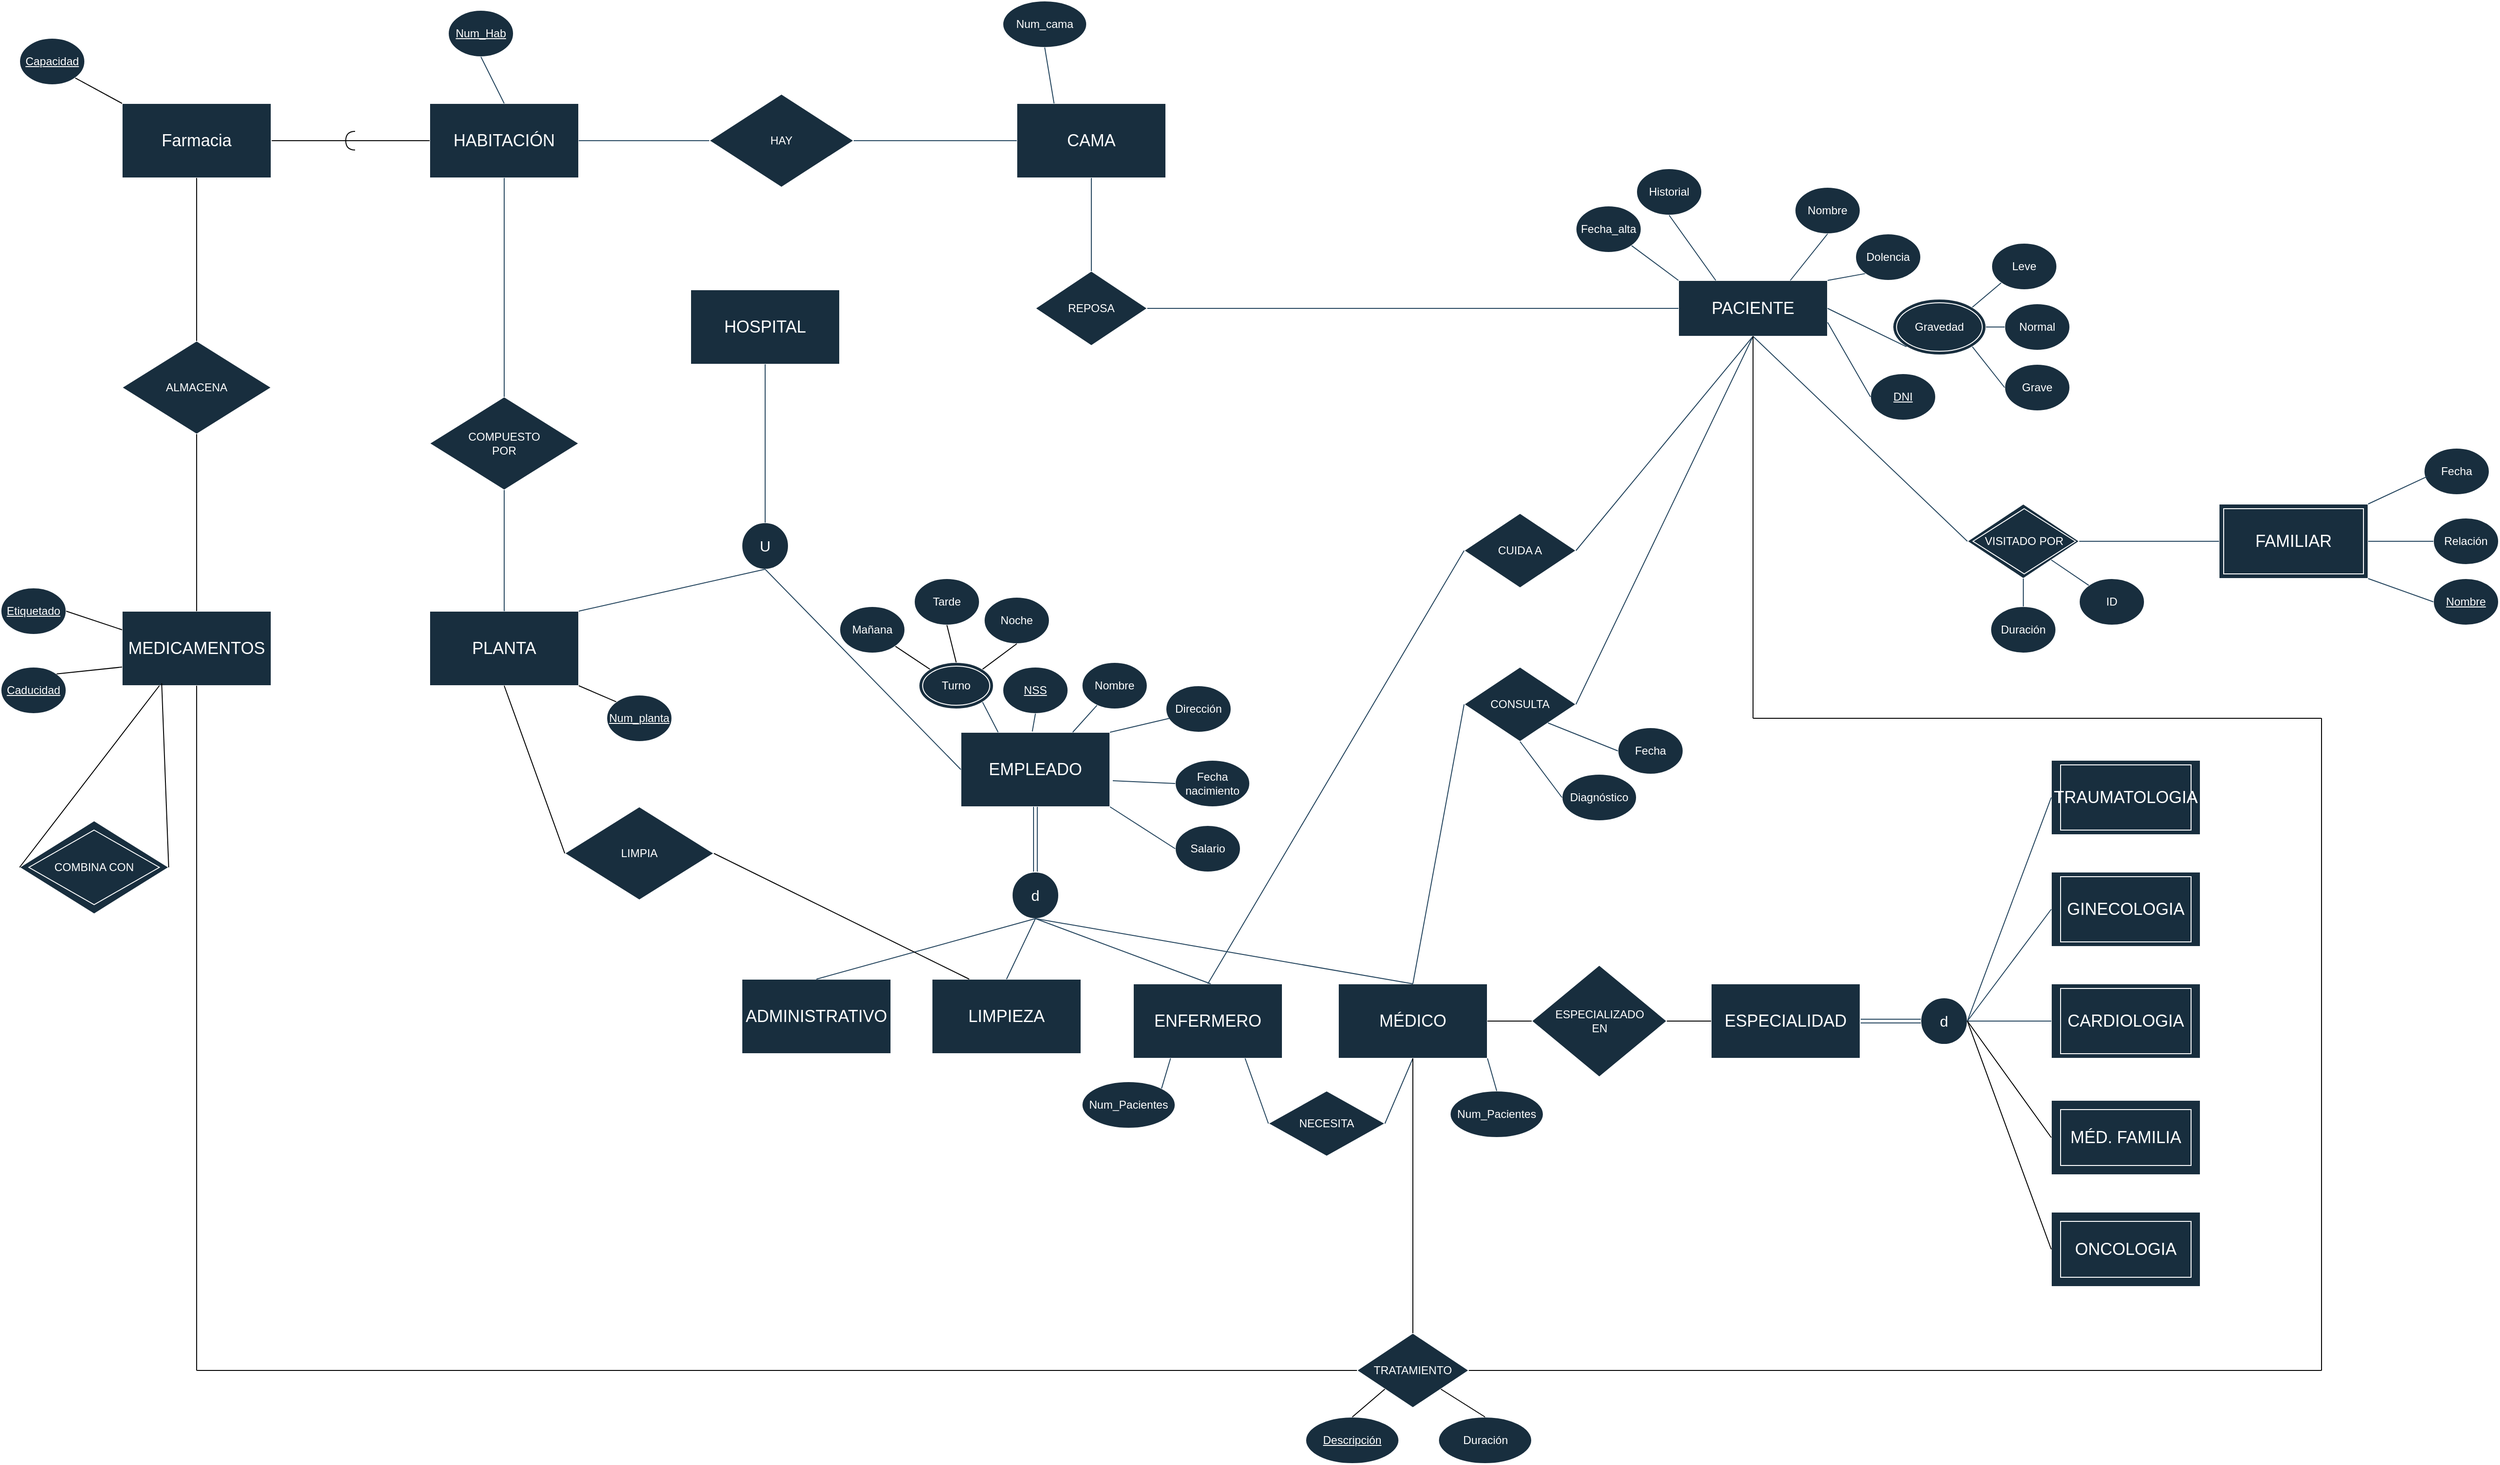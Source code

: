 <mxfile version="24.7.17">
  <diagram name="Página-1" id="1ei3XP8haHvfFZyDWD4f">
    <mxGraphModel dx="2920" dy="2224" grid="1" gridSize="10" guides="1" tooltips="1" connect="1" arrows="1" fold="1" page="1" pageScale="1" pageWidth="827" pageHeight="1169" math="0" shadow="0">
      <root>
        <mxCell id="0" />
        <mxCell id="1" parent="0" />
        <mxCell id="etzrCaDDnZUVcSAjSshA-2" value="&lt;font style=&quot;font-size: 18px;&quot;&gt;EMPLEADO&lt;/font&gt;" style="rounded=0;whiteSpace=wrap;html=1;labelBackgroundColor=none;fillColor=#182E3E;strokeColor=#FFFFFF;fontColor=#FFFFFF;" parent="1" vertex="1">
          <mxGeometry x="230" y="275" width="160" height="80" as="geometry" />
        </mxCell>
        <mxCell id="etzrCaDDnZUVcSAjSshA-9" value="Dirección" style="ellipse;whiteSpace=wrap;html=1;labelBackgroundColor=none;fillColor=#182E3E;strokeColor=#FFFFFF;fontColor=#FFFFFF;" parent="1" vertex="1">
          <mxGeometry x="450" y="225" width="70" height="50" as="geometry" />
        </mxCell>
        <mxCell id="etzrCaDDnZUVcSAjSshA-10" value="Nombre" style="ellipse;whiteSpace=wrap;html=1;labelBackgroundColor=none;fillColor=#182E3E;strokeColor=#FFFFFF;fontColor=#FFFFFF;" parent="1" vertex="1">
          <mxGeometry x="360" y="200" width="70" height="50" as="geometry" />
        </mxCell>
        <mxCell id="etzrCaDDnZUVcSAjSshA-13" value="&lt;u&gt;NSS&lt;/u&gt;" style="ellipse;whiteSpace=wrap;html=1;labelBackgroundColor=none;fillColor=#182E3E;strokeColor=#FFFFFF;fontColor=#FFFFFF;" parent="1" vertex="1">
          <mxGeometry x="275" y="205" width="70" height="50" as="geometry" />
        </mxCell>
        <mxCell id="etzrCaDDnZUVcSAjSshA-14" value="Fecha&lt;div&gt;nacimiento&lt;/div&gt;" style="ellipse;whiteSpace=wrap;html=1;labelBackgroundColor=none;fillColor=#182E3E;strokeColor=#FFFFFF;fontColor=#FFFFFF;" parent="1" vertex="1">
          <mxGeometry x="460" y="305" width="80" height="50" as="geometry" />
        </mxCell>
        <mxCell id="etzrCaDDnZUVcSAjSshA-15" value="Salario" style="ellipse;whiteSpace=wrap;html=1;labelBackgroundColor=none;fillColor=#182E3E;strokeColor=#FFFFFF;fontColor=#FFFFFF;" parent="1" vertex="1">
          <mxGeometry x="460" y="375" width="70" height="50" as="geometry" />
        </mxCell>
        <mxCell id="etzrCaDDnZUVcSAjSshA-103" style="edgeStyle=orthogonalEdgeStyle;rounded=0;orthogonalLoop=1;jettySize=auto;html=1;exitX=0.5;exitY=0;exitDx=0;exitDy=0;entryX=0.5;entryY=1;entryDx=0;entryDy=0;shape=link;labelBackgroundColor=none;strokeColor=#23445D;fontColor=default;" parent="1" source="etzrCaDDnZUVcSAjSshA-17" target="etzrCaDDnZUVcSAjSshA-2" edge="1">
          <mxGeometry relative="1" as="geometry" />
        </mxCell>
        <mxCell id="etzrCaDDnZUVcSAjSshA-17" value="&lt;font size=&quot;3&quot;&gt;d&lt;/font&gt;" style="ellipse;whiteSpace=wrap;html=1;aspect=fixed;labelBackgroundColor=none;fillColor=#182E3E;strokeColor=#FFFFFF;fontColor=#FFFFFF;" parent="1" vertex="1">
          <mxGeometry x="285" y="425" width="50" height="50" as="geometry" />
        </mxCell>
        <mxCell id="etzrCaDDnZUVcSAjSshA-28" value="&lt;font style=&quot;font-size: 18px;&quot;&gt;ADMINISTRATIVO&lt;/font&gt;" style="rounded=0;whiteSpace=wrap;html=1;labelBackgroundColor=none;fillColor=#182E3E;strokeColor=#FFFFFF;fontColor=#FFFFFF;" parent="1" vertex="1">
          <mxGeometry x="-5" y="540" width="160" height="80" as="geometry" />
        </mxCell>
        <mxCell id="etzrCaDDnZUVcSAjSshA-29" value="&lt;font style=&quot;font-size: 18px;&quot;&gt;LIMPIEZA&lt;/font&gt;" style="rounded=0;whiteSpace=wrap;html=1;labelBackgroundColor=none;fillColor=#182E3E;strokeColor=#FFFFFF;fontColor=#FFFFFF;" parent="1" vertex="1">
          <mxGeometry x="199" y="540" width="160" height="80" as="geometry" />
        </mxCell>
        <mxCell id="etzrCaDDnZUVcSAjSshA-30" value="&lt;font style=&quot;font-size: 18px;&quot;&gt;ENFERMERO&lt;/font&gt;" style="rounded=0;whiteSpace=wrap;html=1;labelBackgroundColor=none;fillColor=#182E3E;strokeColor=#FFFFFF;fontColor=#FFFFFF;" parent="1" vertex="1">
          <mxGeometry x="415" y="545" width="160" height="80" as="geometry" />
        </mxCell>
        <mxCell id="etzrCaDDnZUVcSAjSshA-31" value="&lt;font style=&quot;font-size: 18px;&quot;&gt;MÉDICO&lt;/font&gt;" style="rounded=0;whiteSpace=wrap;html=1;labelBackgroundColor=none;fillColor=#182E3E;strokeColor=#FFFFFF;fontColor=#FFFFFF;" parent="1" vertex="1">
          <mxGeometry x="635" y="545" width="160" height="80" as="geometry" />
        </mxCell>
        <mxCell id="etzrCaDDnZUVcSAjSshA-36" value="&lt;span style=&quot;font-size: 18px;&quot;&gt;MÉD. FAMILIA&lt;/span&gt;" style="rounded=0;whiteSpace=wrap;html=1;labelBackgroundColor=none;fillColor=#182E3E;strokeColor=#FFFFFF;fontColor=#FFFFFF;" parent="1" vertex="1">
          <mxGeometry x="1400" y="670" width="160" height="80" as="geometry" />
        </mxCell>
        <mxCell id="etzrCaDDnZUVcSAjSshA-37" value="&lt;font style=&quot;font-size: 18px;&quot;&gt;ONCOLOGIA&lt;/font&gt;" style="rounded=0;whiteSpace=wrap;html=1;labelBackgroundColor=none;fillColor=#182E3E;strokeColor=#FFFFFF;fontColor=#FFFFFF;" parent="1" vertex="1">
          <mxGeometry x="1400" y="790" width="160" height="80" as="geometry" />
        </mxCell>
        <mxCell id="etzrCaDDnZUVcSAjSshA-38" value="Num_Pacientes" style="ellipse;whiteSpace=wrap;html=1;labelBackgroundColor=none;fillColor=#182E3E;strokeColor=#FFFFFF;fontColor=#FFFFFF;" parent="1" vertex="1">
          <mxGeometry x="360" y="650" width="100" height="50" as="geometry" />
        </mxCell>
        <mxCell id="etzrCaDDnZUVcSAjSshA-40" value="&lt;font size=&quot;3&quot;&gt;d&lt;/font&gt;" style="ellipse;whiteSpace=wrap;html=1;aspect=fixed;labelBackgroundColor=none;fillColor=#182E3E;strokeColor=#FFFFFF;fontColor=#FFFFFF;" parent="1" vertex="1">
          <mxGeometry x="1260" y="560" width="50" height="50" as="geometry" />
        </mxCell>
        <mxCell id="etzrCaDDnZUVcSAjSshA-41" value="&lt;font style=&quot;font-size: 18px;&quot;&gt;TRAUMATOLOGIA&lt;/font&gt;" style="rounded=0;whiteSpace=wrap;html=1;labelBackgroundColor=none;fillColor=#182E3E;strokeColor=#FFFFFF;fontColor=#FFFFFF;" parent="1" vertex="1">
          <mxGeometry x="1400" y="305" width="160" height="80" as="geometry" />
        </mxCell>
        <mxCell id="etzrCaDDnZUVcSAjSshA-42" value="&lt;span style=&quot;font-size: 18px;&quot;&gt;GINECOLOGIA&lt;/span&gt;" style="rounded=0;whiteSpace=wrap;html=1;labelBackgroundColor=none;fillColor=#182E3E;strokeColor=#FFFFFF;fontColor=#FFFFFF;" parent="1" vertex="1">
          <mxGeometry x="1400" y="425" width="160" height="80" as="geometry" />
        </mxCell>
        <mxCell id="etzrCaDDnZUVcSAjSshA-43" value="&lt;font style=&quot;font-size: 18px;&quot;&gt;CARDIOLOGIA&lt;/font&gt;" style="rounded=0;whiteSpace=wrap;html=1;labelBackgroundColor=none;fillColor=#182E3E;strokeColor=#FFFFFF;fontColor=#FFFFFF;" parent="1" vertex="1">
          <mxGeometry x="1400" y="545" width="160" height="80" as="geometry" />
        </mxCell>
        <mxCell id="etzrCaDDnZUVcSAjSshA-44" value="CUIDA A" style="rhombus;whiteSpace=wrap;html=1;labelBackgroundColor=none;fillColor=#182E3E;strokeColor=#FFFFFF;fontColor=#FFFFFF;" parent="1" vertex="1">
          <mxGeometry x="770" y="40" width="120" height="80" as="geometry" />
        </mxCell>
        <mxCell id="etzrCaDDnZUVcSAjSshA-45" value="CONSULTA" style="rhombus;whiteSpace=wrap;html=1;labelBackgroundColor=none;fillColor=#182E3E;strokeColor=#FFFFFF;fontColor=#FFFFFF;" parent="1" vertex="1">
          <mxGeometry x="770" y="205" width="120" height="80" as="geometry" />
        </mxCell>
        <mxCell id="etzrCaDDnZUVcSAjSshA-46" value="&lt;span style=&quot;font-size: 18px;&quot;&gt;PACIENTE&lt;/span&gt;" style="rounded=0;whiteSpace=wrap;html=1;labelBackgroundColor=none;fillColor=#182E3E;strokeColor=#FFFFFF;fontColor=#FFFFFF;" parent="1" vertex="1">
          <mxGeometry x="1000" y="-210" width="160" height="60" as="geometry" />
        </mxCell>
        <mxCell id="etzrCaDDnZUVcSAjSshA-47" value="&lt;u&gt;DNI&lt;/u&gt;" style="ellipse;whiteSpace=wrap;html=1;labelBackgroundColor=none;fillColor=#182E3E;strokeColor=#FFFFFF;fontColor=#FFFFFF;" parent="1" vertex="1">
          <mxGeometry x="1206" y="-110" width="70" height="50" as="geometry" />
        </mxCell>
        <mxCell id="etzrCaDDnZUVcSAjSshA-48" value="Fecha_alta" style="ellipse;whiteSpace=wrap;html=1;labelBackgroundColor=none;fillColor=#182E3E;strokeColor=#FFFFFF;fontColor=#FFFFFF;" parent="1" vertex="1">
          <mxGeometry x="890" y="-290" width="70" height="50" as="geometry" />
        </mxCell>
        <mxCell id="etzrCaDDnZUVcSAjSshA-49" value="Historial" style="ellipse;whiteSpace=wrap;html=1;labelBackgroundColor=none;fillColor=#182E3E;strokeColor=#FFFFFF;fontColor=#FFFFFF;" parent="1" vertex="1">
          <mxGeometry x="955" y="-330" width="70" height="50" as="geometry" />
        </mxCell>
        <mxCell id="etzrCaDDnZUVcSAjSshA-54" value="Dolencia" style="ellipse;whiteSpace=wrap;html=1;labelBackgroundColor=none;fillColor=#182E3E;strokeColor=#FFFFFF;fontColor=#FFFFFF;" parent="1" vertex="1">
          <mxGeometry x="1190" y="-260" width="70" height="50" as="geometry" />
        </mxCell>
        <mxCell id="etzrCaDDnZUVcSAjSshA-56" value="VISITADO POR" style="rhombus;whiteSpace=wrap;html=1;labelBackgroundColor=none;fillColor=#182E3E;strokeColor=#FFFFFF;fontColor=#FFFFFF;" parent="1" vertex="1">
          <mxGeometry x="1310" y="30" width="120" height="80" as="geometry" />
        </mxCell>
        <mxCell id="etzrCaDDnZUVcSAjSshA-57" value="&lt;font style=&quot;font-size: 18px;&quot;&gt;FAMILIAR&lt;/font&gt;" style="rounded=0;whiteSpace=wrap;html=1;labelBackgroundColor=none;fillColor=#182E3E;strokeColor=#FFFFFF;fontColor=#FFFFFF;" parent="1" vertex="1">
          <mxGeometry x="1580" y="30" width="160" height="80" as="geometry" />
        </mxCell>
        <mxCell id="etzrCaDDnZUVcSAjSshA-59" value="Relación" style="ellipse;whiteSpace=wrap;html=1;labelBackgroundColor=none;fillColor=#182E3E;strokeColor=#FFFFFF;fontColor=#FFFFFF;" parent="1" vertex="1">
          <mxGeometry x="1810" y="45" width="70" height="50" as="geometry" />
        </mxCell>
        <mxCell id="etzrCaDDnZUVcSAjSshA-62" value="&lt;u&gt;Nombre&lt;/u&gt;" style="ellipse;whiteSpace=wrap;html=1;labelBackgroundColor=none;fillColor=#182E3E;strokeColor=#FFFFFF;fontColor=#FFFFFF;" parent="1" vertex="1">
          <mxGeometry x="1810" y="110" width="70" height="50" as="geometry" />
        </mxCell>
        <mxCell id="etzrCaDDnZUVcSAjSshA-63" value="Fecha" style="ellipse;whiteSpace=wrap;html=1;labelBackgroundColor=none;fillColor=#182E3E;strokeColor=#FFFFFF;fontColor=#FFFFFF;" parent="1" vertex="1">
          <mxGeometry x="1800" y="-30" width="70" height="50" as="geometry" />
        </mxCell>
        <mxCell id="etzrCaDDnZUVcSAjSshA-65" value="Duración" style="ellipse;whiteSpace=wrap;html=1;labelBackgroundColor=none;fillColor=#182E3E;strokeColor=#FFFFFF;fontColor=#FFFFFF;" parent="1" vertex="1">
          <mxGeometry x="1335" y="140" width="70" height="50" as="geometry" />
        </mxCell>
        <mxCell id="etzrCaDDnZUVcSAjSshA-66" value="ID" style="ellipse;whiteSpace=wrap;html=1;labelBackgroundColor=none;fillColor=#182E3E;strokeColor=#FFFFFF;fontColor=#FFFFFF;" parent="1" vertex="1">
          <mxGeometry x="1430" y="110" width="70" height="50" as="geometry" />
        </mxCell>
        <mxCell id="etzrCaDDnZUVcSAjSshA-67" value="Fecha" style="ellipse;whiteSpace=wrap;html=1;labelBackgroundColor=none;fillColor=#182E3E;strokeColor=#FFFFFF;fontColor=#FFFFFF;" parent="1" vertex="1">
          <mxGeometry x="935" y="270" width="70" height="50" as="geometry" />
        </mxCell>
        <mxCell id="etzrCaDDnZUVcSAjSshA-68" value="Diagnóstico" style="ellipse;whiteSpace=wrap;html=1;labelBackgroundColor=none;fillColor=#182E3E;strokeColor=#FFFFFF;fontColor=#FFFFFF;" parent="1" vertex="1">
          <mxGeometry x="875" y="320" width="80" height="50" as="geometry" />
        </mxCell>
        <mxCell id="etzrCaDDnZUVcSAjSshA-69" value="&lt;font style=&quot;font-size: 18px;&quot;&gt;HOSPITAL&lt;/font&gt;" style="rounded=0;whiteSpace=wrap;html=1;labelBackgroundColor=none;fillColor=#182E3E;strokeColor=#FFFFFF;fontColor=#FFFFFF;" parent="1" vertex="1">
          <mxGeometry x="-60" y="-200" width="160" height="80" as="geometry" />
        </mxCell>
        <mxCell id="etzrCaDDnZUVcSAjSshA-70" value="&lt;font size=&quot;3&quot;&gt;U&lt;/font&gt;" style="ellipse;whiteSpace=wrap;html=1;aspect=fixed;labelBackgroundColor=none;fillColor=#182E3E;strokeColor=#FFFFFF;fontColor=#FFFFFF;" parent="1" vertex="1">
          <mxGeometry x="-5" y="50" width="50" height="50" as="geometry" />
        </mxCell>
        <mxCell id="etzrCaDDnZUVcSAjSshA-71" value="&lt;span style=&quot;font-size: 18px;&quot;&gt;PLANTA&lt;/span&gt;" style="rounded=0;whiteSpace=wrap;html=1;labelBackgroundColor=none;fillColor=#182E3E;strokeColor=#FFFFFF;fontColor=#FFFFFF;" parent="1" vertex="1">
          <mxGeometry x="-340" y="145" width="160" height="80" as="geometry" />
        </mxCell>
        <mxCell id="etzrCaDDnZUVcSAjSshA-74" value="&lt;u&gt;Num_Hab&lt;/u&gt;" style="ellipse;whiteSpace=wrap;html=1;labelBackgroundColor=none;fillColor=#182E3E;strokeColor=#FFFFFF;fontColor=#FFFFFF;" parent="1" vertex="1">
          <mxGeometry x="-320" y="-500" width="70" height="50" as="geometry" />
        </mxCell>
        <mxCell id="etzrCaDDnZUVcSAjSshA-75" value="COMPUESTO&lt;div&gt;POR&lt;/div&gt;" style="rhombus;whiteSpace=wrap;html=1;labelBackgroundColor=none;fillColor=#182E3E;strokeColor=#FFFFFF;fontColor=#FFFFFF;" parent="1" vertex="1">
          <mxGeometry x="-340" y="-85" width="160" height="100" as="geometry" />
        </mxCell>
        <mxCell id="etzrCaDDnZUVcSAjSshA-76" value="&lt;span style=&quot;font-size: 18px;&quot;&gt;HABITACIÓN&lt;/span&gt;" style="rounded=0;whiteSpace=wrap;html=1;labelBackgroundColor=none;fillColor=#182E3E;strokeColor=#FFFFFF;fontColor=#FFFFFF;" parent="1" vertex="1">
          <mxGeometry x="-340" y="-400" width="160" height="80" as="geometry" />
        </mxCell>
        <mxCell id="etzrCaDDnZUVcSAjSshA-77" value="HAY" style="rhombus;whiteSpace=wrap;html=1;labelBackgroundColor=none;fillColor=#182E3E;strokeColor=#FFFFFF;fontColor=#FFFFFF;" parent="1" vertex="1">
          <mxGeometry x="-40" y="-410" width="155" height="100" as="geometry" />
        </mxCell>
        <mxCell id="etzrCaDDnZUVcSAjSshA-78" value="&lt;span style=&quot;font-size: 18px;&quot;&gt;CAMA&lt;/span&gt;" style="rounded=0;whiteSpace=wrap;html=1;labelBackgroundColor=none;fillColor=#182E3E;strokeColor=#FFFFFF;fontColor=#FFFFFF;" parent="1" vertex="1">
          <mxGeometry x="290" y="-400" width="160" height="80" as="geometry" />
        </mxCell>
        <mxCell id="etzrCaDDnZUVcSAjSshA-79" value="Num_cama" style="ellipse;whiteSpace=wrap;html=1;labelBackgroundColor=none;fillColor=#182E3E;strokeColor=#FFFFFF;fontColor=#FFFFFF;" parent="1" vertex="1">
          <mxGeometry x="275" y="-510" width="90" height="50" as="geometry" />
        </mxCell>
        <mxCell id="etzrCaDDnZUVcSAjSshA-83" value="REPOSA" style="rhombus;whiteSpace=wrap;html=1;labelBackgroundColor=none;fillColor=#182E3E;strokeColor=#FFFFFF;fontColor=#FFFFFF;" parent="1" vertex="1">
          <mxGeometry x="310" y="-220" width="120" height="80" as="geometry" />
        </mxCell>
        <mxCell id="etzrCaDDnZUVcSAjSshA-85" value="Turno" style="ellipse;shape=doubleEllipse;whiteSpace=wrap;html=1;labelBackgroundColor=none;fillColor=#182E3E;strokeColor=#FFFFFF;fontColor=#FFFFFF;" parent="1" vertex="1">
          <mxGeometry x="185" y="200" width="80" height="50" as="geometry" />
        </mxCell>
        <mxCell id="etzrCaDDnZUVcSAjSshA-94" value="" style="endArrow=none;html=1;rounded=0;entryX=0.057;entryY=0.7;entryDx=0;entryDy=0;exitX=1;exitY=0;exitDx=0;exitDy=0;labelBackgroundColor=none;strokeColor=#23445D;fontColor=default;entryPerimeter=0;" parent="1" source="etzrCaDDnZUVcSAjSshA-2" target="etzrCaDDnZUVcSAjSshA-9" edge="1">
          <mxGeometry width="50" height="50" relative="1" as="geometry">
            <mxPoint x="350" y="280" as="sourcePoint" />
            <mxPoint x="400" y="230" as="targetPoint" />
          </mxGeometry>
        </mxCell>
        <mxCell id="etzrCaDDnZUVcSAjSshA-95" value="" style="endArrow=none;html=1;rounded=0;entryX=0.5;entryY=1;entryDx=0;entryDy=0;exitX=0.479;exitY=-0.01;exitDx=0;exitDy=0;exitPerimeter=0;labelBackgroundColor=none;strokeColor=#23445D;fontColor=default;" parent="1" source="etzrCaDDnZUVcSAjSshA-2" target="etzrCaDDnZUVcSAjSshA-13" edge="1">
          <mxGeometry width="50" height="50" relative="1" as="geometry">
            <mxPoint x="320" y="270" as="sourcePoint" />
            <mxPoint x="315" y="230" as="targetPoint" />
          </mxGeometry>
        </mxCell>
        <mxCell id="etzrCaDDnZUVcSAjSshA-96" value="" style="endArrow=none;html=1;rounded=0;exitX=0.75;exitY=0;exitDx=0;exitDy=0;labelBackgroundColor=none;strokeColor=#23445D;fontColor=default;" parent="1" source="etzrCaDDnZUVcSAjSshA-2" target="etzrCaDDnZUVcSAjSshA-10" edge="1">
          <mxGeometry width="50" height="50" relative="1" as="geometry">
            <mxPoint x="360" y="270" as="sourcePoint" />
            <mxPoint x="395" y="210" as="targetPoint" />
          </mxGeometry>
        </mxCell>
        <mxCell id="etzrCaDDnZUVcSAjSshA-97" value="" style="endArrow=none;html=1;rounded=0;exitX=1.019;exitY=0.65;exitDx=0;exitDy=0;labelBackgroundColor=none;strokeColor=#23445D;fontColor=default;entryX=0;entryY=0.5;entryDx=0;entryDy=0;exitPerimeter=0;" parent="1" source="etzrCaDDnZUVcSAjSshA-2" target="etzrCaDDnZUVcSAjSshA-14" edge="1">
          <mxGeometry width="50" height="50" relative="1" as="geometry">
            <mxPoint x="440" y="270" as="sourcePoint" />
            <mxPoint x="430" y="260" as="targetPoint" />
          </mxGeometry>
        </mxCell>
        <mxCell id="etzrCaDDnZUVcSAjSshA-98" value="" style="endArrow=none;html=1;rounded=0;exitX=1;exitY=1;exitDx=0;exitDy=0;entryX=0;entryY=0.5;entryDx=0;entryDy=0;labelBackgroundColor=none;strokeColor=#23445D;fontColor=default;" parent="1" source="etzrCaDDnZUVcSAjSshA-2" target="etzrCaDDnZUVcSAjSshA-15" edge="1">
          <mxGeometry width="50" height="50" relative="1" as="geometry">
            <mxPoint x="480" y="270" as="sourcePoint" />
            <mxPoint x="510" y="255" as="targetPoint" />
          </mxGeometry>
        </mxCell>
        <mxCell id="etzrCaDDnZUVcSAjSshA-99" value="" style="endArrow=none;html=1;rounded=0;exitX=0.25;exitY=0;exitDx=0;exitDy=0;entryX=1;entryY=1;entryDx=0;entryDy=0;labelBackgroundColor=none;strokeColor=#23445D;fontColor=default;" parent="1" source="etzrCaDDnZUVcSAjSshA-2" target="etzrCaDDnZUVcSAjSshA-85" edge="1">
          <mxGeometry width="50" height="50" relative="1" as="geometry">
            <mxPoint x="480" y="310" as="sourcePoint" />
            <mxPoint x="530" y="325" as="targetPoint" />
          </mxGeometry>
        </mxCell>
        <mxCell id="etzrCaDDnZUVcSAjSshA-104" value="" style="endArrow=none;html=1;rounded=0;exitX=0.5;exitY=0;exitDx=0;exitDy=0;entryX=0.5;entryY=1;entryDx=0;entryDy=0;labelBackgroundColor=none;strokeColor=#23445D;fontColor=default;" parent="1" source="etzrCaDDnZUVcSAjSshA-28" target="etzrCaDDnZUVcSAjSshA-17" edge="1">
          <mxGeometry width="50" height="50" relative="1" as="geometry">
            <mxPoint x="480" y="350" as="sourcePoint" />
            <mxPoint x="512" y="377" as="targetPoint" />
          </mxGeometry>
        </mxCell>
        <mxCell id="etzrCaDDnZUVcSAjSshA-105" value="" style="endArrow=none;html=1;rounded=0;exitX=0.5;exitY=0;exitDx=0;exitDy=0;labelBackgroundColor=none;strokeColor=#23445D;fontColor=default;entryX=0.5;entryY=1;entryDx=0;entryDy=0;" parent="1" source="etzrCaDDnZUVcSAjSshA-29" target="etzrCaDDnZUVcSAjSshA-17" edge="1">
          <mxGeometry width="50" height="50" relative="1" as="geometry">
            <mxPoint x="85" y="550" as="sourcePoint" />
            <mxPoint x="390" y="470" as="targetPoint" />
          </mxGeometry>
        </mxCell>
        <mxCell id="etzrCaDDnZUVcSAjSshA-106" value="" style="endArrow=none;html=1;rounded=0;exitX=0.5;exitY=0;exitDx=0;exitDy=0;entryX=0.5;entryY=1;entryDx=0;entryDy=0;labelBackgroundColor=none;strokeColor=#23445D;fontColor=default;" parent="1" target="etzrCaDDnZUVcSAjSshA-17" edge="1">
          <mxGeometry width="50" height="50" relative="1" as="geometry">
            <mxPoint x="498" y="545" as="sourcePoint" />
            <mxPoint x="393" y="470" as="targetPoint" />
          </mxGeometry>
        </mxCell>
        <mxCell id="etzrCaDDnZUVcSAjSshA-107" value="" style="endArrow=none;html=1;rounded=0;exitX=0.5;exitY=0;exitDx=0;exitDy=0;entryX=0.5;entryY=1;entryDx=0;entryDy=0;labelBackgroundColor=none;strokeColor=#23445D;fontColor=default;" parent="1" source="etzrCaDDnZUVcSAjSshA-31" target="etzrCaDDnZUVcSAjSshA-17" edge="1">
          <mxGeometry width="50" height="50" relative="1" as="geometry">
            <mxPoint x="505" y="555" as="sourcePoint" />
            <mxPoint x="400" y="480" as="targetPoint" />
          </mxGeometry>
        </mxCell>
        <mxCell id="etzrCaDDnZUVcSAjSshA-109" value="" style="endArrow=none;html=1;rounded=0;exitX=0;exitY=0.5;exitDx=0;exitDy=0;entryX=1;entryY=0.5;entryDx=0;entryDy=0;labelBackgroundColor=none;strokeColor=#23445D;fontColor=default;" parent="1" source="etzrCaDDnZUVcSAjSshA-41" target="etzrCaDDnZUVcSAjSshA-40" edge="1">
          <mxGeometry width="50" height="50" relative="1" as="geometry">
            <mxPoint x="725" y="555" as="sourcePoint" />
            <mxPoint x="400" y="480" as="targetPoint" />
          </mxGeometry>
        </mxCell>
        <mxCell id="etzrCaDDnZUVcSAjSshA-110" value="" style="endArrow=none;html=1;rounded=0;exitX=0;exitY=0.5;exitDx=0;exitDy=0;entryX=1;entryY=0.5;entryDx=0;entryDy=0;labelBackgroundColor=none;strokeColor=#23445D;fontColor=default;" parent="1" source="etzrCaDDnZUVcSAjSshA-42" target="etzrCaDDnZUVcSAjSshA-40" edge="1">
          <mxGeometry width="50" height="50" relative="1" as="geometry">
            <mxPoint x="965" y="470" as="sourcePoint" />
            <mxPoint x="915" y="595" as="targetPoint" />
          </mxGeometry>
        </mxCell>
        <mxCell id="etzrCaDDnZUVcSAjSshA-111" value="" style="endArrow=none;html=1;rounded=0;exitX=0;exitY=0.5;exitDx=0;exitDy=0;entryX=1;entryY=0.5;entryDx=0;entryDy=0;labelBackgroundColor=none;strokeColor=#23445D;fontColor=default;" parent="1" source="etzrCaDDnZUVcSAjSshA-43" target="etzrCaDDnZUVcSAjSshA-40" edge="1">
          <mxGeometry width="50" height="50" relative="1" as="geometry">
            <mxPoint x="965" y="595" as="sourcePoint" />
            <mxPoint x="910" y="590" as="targetPoint" />
          </mxGeometry>
        </mxCell>
        <mxCell id="etzrCaDDnZUVcSAjSshA-112" value="Num_Pacientes" style="ellipse;whiteSpace=wrap;html=1;labelBackgroundColor=none;fillColor=#182E3E;strokeColor=#FFFFFF;fontColor=#FFFFFF;" parent="1" vertex="1">
          <mxGeometry x="755" y="660" width="100" height="50" as="geometry" />
        </mxCell>
        <mxCell id="etzrCaDDnZUVcSAjSshA-113" value="" style="endArrow=none;html=1;rounded=0;exitX=0.25;exitY=1;exitDx=0;exitDy=0;entryX=1;entryY=0;entryDx=0;entryDy=0;labelBackgroundColor=none;strokeColor=#23445D;fontColor=default;" parent="1" source="etzrCaDDnZUVcSAjSshA-30" target="etzrCaDDnZUVcSAjSshA-38" edge="1">
          <mxGeometry width="50" height="50" relative="1" as="geometry">
            <mxPoint x="505" y="555" as="sourcePoint" />
            <mxPoint x="400" y="480" as="targetPoint" />
          </mxGeometry>
        </mxCell>
        <mxCell id="etzrCaDDnZUVcSAjSshA-114" value="" style="endArrow=none;html=1;rounded=0;exitX=1;exitY=1;exitDx=0;exitDy=0;entryX=0.5;entryY=0;entryDx=0;entryDy=0;labelBackgroundColor=none;strokeColor=#23445D;fontColor=default;" parent="1" source="etzrCaDDnZUVcSAjSshA-31" target="etzrCaDDnZUVcSAjSshA-112" edge="1">
          <mxGeometry width="50" height="50" relative="1" as="geometry">
            <mxPoint x="505" y="635" as="sourcePoint" />
            <mxPoint x="456" y="668" as="targetPoint" />
          </mxGeometry>
        </mxCell>
        <mxCell id="etzrCaDDnZUVcSAjSshA-124" value="NECESITA" style="rhombus;whiteSpace=wrap;html=1;labelBackgroundColor=none;fillColor=#182E3E;strokeColor=#FFFFFF;fontColor=#FFFFFF;" parent="1" vertex="1">
          <mxGeometry x="560" y="660" width="125" height="70" as="geometry" />
        </mxCell>
        <mxCell id="etzrCaDDnZUVcSAjSshA-125" value="" style="endArrow=none;html=1;rounded=0;exitX=0;exitY=0.5;exitDx=0;exitDy=0;entryX=0.75;entryY=1;entryDx=0;entryDy=0;labelBackgroundColor=none;strokeColor=#23445D;fontColor=default;" parent="1" source="etzrCaDDnZUVcSAjSshA-124" target="etzrCaDDnZUVcSAjSshA-30" edge="1">
          <mxGeometry width="50" height="50" relative="1" as="geometry">
            <mxPoint x="725" y="555" as="sourcePoint" />
            <mxPoint x="400" y="480" as="targetPoint" />
          </mxGeometry>
        </mxCell>
        <mxCell id="etzrCaDDnZUVcSAjSshA-126" value="" style="endArrow=none;html=1;rounded=0;exitX=1;exitY=0.5;exitDx=0;exitDy=0;entryX=0.5;entryY=1;entryDx=0;entryDy=0;labelBackgroundColor=none;strokeColor=#23445D;fontColor=default;" parent="1" source="etzrCaDDnZUVcSAjSshA-124" target="etzrCaDDnZUVcSAjSshA-31" edge="1">
          <mxGeometry width="50" height="50" relative="1" as="geometry">
            <mxPoint x="625" y="450" as="sourcePoint" />
            <mxPoint x="505" y="555" as="targetPoint" />
          </mxGeometry>
        </mxCell>
        <mxCell id="etzrCaDDnZUVcSAjSshA-127" value="" style="endArrow=none;html=1;rounded=0;exitX=0;exitY=0.5;exitDx=0;exitDy=0;entryX=0.5;entryY=0;entryDx=0;entryDy=0;labelBackgroundColor=none;strokeColor=#23445D;fontColor=default;" parent="1" source="etzrCaDDnZUVcSAjSshA-44" target="etzrCaDDnZUVcSAjSshA-30" edge="1">
          <mxGeometry width="50" height="50" relative="1" as="geometry">
            <mxPoint x="600" y="410" as="sourcePoint" />
            <mxPoint x="520" y="515" as="targetPoint" />
          </mxGeometry>
        </mxCell>
        <mxCell id="etzrCaDDnZUVcSAjSshA-128" value="" style="endArrow=none;html=1;rounded=0;exitX=0.5;exitY=1;exitDx=0;exitDy=0;entryX=1;entryY=0.5;entryDx=0;entryDy=0;labelBackgroundColor=none;strokeColor=#23445D;fontColor=default;" parent="1" source="etzrCaDDnZUVcSAjSshA-46" target="etzrCaDDnZUVcSAjSshA-44" edge="1">
          <mxGeometry width="50" height="50" relative="1" as="geometry">
            <mxPoint x="780" y="90" as="sourcePoint" />
            <mxPoint x="545" y="555" as="targetPoint" />
          </mxGeometry>
        </mxCell>
        <mxCell id="etzrCaDDnZUVcSAjSshA-129" value="" style="endArrow=none;html=1;rounded=0;exitX=0;exitY=0.5;exitDx=0;exitDy=0;entryX=0.5;entryY=0;entryDx=0;entryDy=0;labelBackgroundColor=none;strokeColor=#23445D;fontColor=default;" parent="1" source="etzrCaDDnZUVcSAjSshA-45" target="etzrCaDDnZUVcSAjSshA-31" edge="1">
          <mxGeometry width="50" height="50" relative="1" as="geometry">
            <mxPoint x="780" y="90" as="sourcePoint" />
            <mxPoint x="545" y="555" as="targetPoint" />
          </mxGeometry>
        </mxCell>
        <mxCell id="etzrCaDDnZUVcSAjSshA-130" value="" style="endArrow=none;html=1;rounded=0;exitX=1;exitY=0.5;exitDx=0;exitDy=0;entryX=0.5;entryY=1;entryDx=0;entryDy=0;labelBackgroundColor=none;strokeColor=#23445D;fontColor=default;" parent="1" source="etzrCaDDnZUVcSAjSshA-45" target="etzrCaDDnZUVcSAjSshA-46" edge="1">
          <mxGeometry width="50" height="50" relative="1" as="geometry">
            <mxPoint x="780" y="255" as="sourcePoint" />
            <mxPoint x="805" y="555" as="targetPoint" />
          </mxGeometry>
        </mxCell>
        <mxCell id="etzrCaDDnZUVcSAjSshA-131" value="" style="endArrow=none;html=1;rounded=0;exitX=0.5;exitY=1;exitDx=0;exitDy=0;entryX=0;entryY=0.5;entryDx=0;entryDy=0;labelBackgroundColor=none;strokeColor=#23445D;fontColor=default;" parent="1" source="etzrCaDDnZUVcSAjSshA-45" target="etzrCaDDnZUVcSAjSshA-68" edge="1">
          <mxGeometry width="50" height="50" relative="1" as="geometry">
            <mxPoint x="900" y="255" as="sourcePoint" />
            <mxPoint x="1080" y="-30" as="targetPoint" />
          </mxGeometry>
        </mxCell>
        <mxCell id="etzrCaDDnZUVcSAjSshA-132" value="" style="endArrow=none;html=1;rounded=0;exitX=1;exitY=1;exitDx=0;exitDy=0;entryX=0;entryY=0.5;entryDx=0;entryDy=0;labelBackgroundColor=none;strokeColor=#23445D;fontColor=default;" parent="1" source="etzrCaDDnZUVcSAjSshA-45" target="etzrCaDDnZUVcSAjSshA-67" edge="1">
          <mxGeometry width="50" height="50" relative="1" as="geometry">
            <mxPoint x="840" y="295" as="sourcePoint" />
            <mxPoint x="900" y="325" as="targetPoint" />
          </mxGeometry>
        </mxCell>
        <mxCell id="etzrCaDDnZUVcSAjSshA-136" value="Nombre" style="ellipse;whiteSpace=wrap;html=1;labelBackgroundColor=none;fillColor=#182E3E;strokeColor=#FFFFFF;fontColor=#FFFFFF;" parent="1" vertex="1">
          <mxGeometry x="1125" y="-310" width="70" height="50" as="geometry" />
        </mxCell>
        <mxCell id="etzrCaDDnZUVcSAjSshA-143" value="Gravedad" style="ellipse;shape=doubleEllipse;whiteSpace=wrap;html=1;labelBackgroundColor=none;fillColor=#182E3E;strokeColor=#FFFFFF;fontColor=#FFFFFF;" parent="1" vertex="1">
          <mxGeometry x="1230" y="-190" width="100" height="60" as="geometry" />
        </mxCell>
        <mxCell id="etzrCaDDnZUVcSAjSshA-144" value="Leve&lt;span style=&quot;color: rgba(0, 0, 0, 0); font-family: monospace; font-size: 0px; text-align: start; text-wrap: nowrap;&quot;&gt;%3CmxGraphModel%3E%3Croot%3E%3CmxCell%20id%3D%220%22%2F%3E%3CmxCell%20id%3D%221%22%20parent%3D%220%22%2F%3E%3CmxCell%20id%3D%222%22%20value%3D%22N%22%20style%3D%22ellipse%3BwhiteSpace%3Dwrap%3Bhtml%3D1%3B%22%20vertex%3D%221%22%20parent%3D%221%22%3E%3CmxGeometry%20x%3D%221075%22%20y%3D%22-350%22%20width%3D%2270%22%20height%3D%2250%22%20as%3D%22geometry%22%2F%3E%3C%2FmxCell%3E%3C%2Froot%3E%3C%2FmxGraphModel%3E&lt;/span&gt;" style="ellipse;whiteSpace=wrap;html=1;labelBackgroundColor=none;fillColor=#182E3E;strokeColor=#FFFFFF;fontColor=#FFFFFF;" parent="1" vertex="1">
          <mxGeometry x="1336" y="-250" width="70" height="50" as="geometry" />
        </mxCell>
        <mxCell id="etzrCaDDnZUVcSAjSshA-145" value="Normal" style="ellipse;whiteSpace=wrap;html=1;labelBackgroundColor=none;fillColor=#182E3E;strokeColor=#FFFFFF;fontColor=#FFFFFF;" parent="1" vertex="1">
          <mxGeometry x="1350" y="-185" width="70" height="50" as="geometry" />
        </mxCell>
        <mxCell id="etzrCaDDnZUVcSAjSshA-146" value="Grave" style="ellipse;whiteSpace=wrap;html=1;labelBackgroundColor=none;fillColor=#182E3E;strokeColor=#FFFFFF;fontColor=#FFFFFF;" parent="1" vertex="1">
          <mxGeometry x="1350" y="-120" width="70" height="50" as="geometry" />
        </mxCell>
        <mxCell id="etzrCaDDnZUVcSAjSshA-147" value="" style="endArrow=none;html=1;rounded=0;entryX=0;entryY=1;entryDx=0;entryDy=0;exitX=1;exitY=0;exitDx=0;exitDy=0;labelBackgroundColor=none;strokeColor=#23445D;fontColor=default;" parent="1" source="etzrCaDDnZUVcSAjSshA-143" target="etzrCaDDnZUVcSAjSshA-144" edge="1">
          <mxGeometry width="50" height="50" relative="1" as="geometry">
            <mxPoint x="1165" y="-333" as="sourcePoint" />
            <mxPoint x="1205" y="-335" as="targetPoint" />
          </mxGeometry>
        </mxCell>
        <mxCell id="etzrCaDDnZUVcSAjSshA-148" value="" style="endArrow=none;html=1;rounded=0;entryX=0;entryY=0.5;entryDx=0;entryDy=0;exitX=1;exitY=0.5;exitDx=0;exitDy=0;labelBackgroundColor=none;strokeColor=#23445D;fontColor=default;" parent="1" source="etzrCaDDnZUVcSAjSshA-143" target="etzrCaDDnZUVcSAjSshA-145" edge="1">
          <mxGeometry width="50" height="50" relative="1" as="geometry">
            <mxPoint x="1311" y="-221" as="sourcePoint" />
            <mxPoint x="1336" y="-267" as="targetPoint" />
          </mxGeometry>
        </mxCell>
        <mxCell id="etzrCaDDnZUVcSAjSshA-149" value="" style="endArrow=none;html=1;rounded=0;entryX=0;entryY=0.5;entryDx=0;entryDy=0;exitX=1;exitY=1;exitDx=0;exitDy=0;labelBackgroundColor=none;strokeColor=#23445D;fontColor=default;" parent="1" source="etzrCaDDnZUVcSAjSshA-143" target="etzrCaDDnZUVcSAjSshA-146" edge="1">
          <mxGeometry width="50" height="50" relative="1" as="geometry">
            <mxPoint x="1326" y="-200" as="sourcePoint" />
            <mxPoint x="1365" y="-225" as="targetPoint" />
          </mxGeometry>
        </mxCell>
        <mxCell id="etzrCaDDnZUVcSAjSshA-150" value="" style="endArrow=none;html=1;rounded=0;entryX=1;entryY=0.75;entryDx=0;entryDy=0;exitX=0;exitY=0.5;exitDx=0;exitDy=0;labelBackgroundColor=none;strokeColor=#23445D;fontColor=default;" parent="1" source="etzrCaDDnZUVcSAjSshA-47" target="etzrCaDDnZUVcSAjSshA-46" edge="1">
          <mxGeometry width="50" height="50" relative="1" as="geometry">
            <mxPoint x="1311" y="-221" as="sourcePoint" />
            <mxPoint x="1336" y="-267" as="targetPoint" />
          </mxGeometry>
        </mxCell>
        <mxCell id="etzrCaDDnZUVcSAjSshA-151" value="" style="endArrow=none;html=1;rounded=0;entryX=1;entryY=0.5;entryDx=0;entryDy=0;exitX=0;exitY=1;exitDx=0;exitDy=0;labelBackgroundColor=none;strokeColor=#23445D;fontColor=default;" parent="1" source="etzrCaDDnZUVcSAjSshA-143" target="etzrCaDDnZUVcSAjSshA-46" edge="1">
          <mxGeometry width="50" height="50" relative="1" as="geometry">
            <mxPoint x="1235" y="-115" as="sourcePoint" />
            <mxPoint x="1175" y="-120" as="targetPoint" />
          </mxGeometry>
        </mxCell>
        <mxCell id="etzrCaDDnZUVcSAjSshA-152" value="" style="endArrow=none;html=1;rounded=0;entryX=0;entryY=1;entryDx=0;entryDy=0;exitX=1;exitY=0;exitDx=0;exitDy=0;labelBackgroundColor=none;strokeColor=#23445D;fontColor=default;" parent="1" source="etzrCaDDnZUVcSAjSshA-46" target="etzrCaDDnZUVcSAjSshA-54" edge="1">
          <mxGeometry width="50" height="50" relative="1" as="geometry">
            <mxPoint x="1241" y="-179" as="sourcePoint" />
            <mxPoint x="1175" y="-160" as="targetPoint" />
          </mxGeometry>
        </mxCell>
        <mxCell id="etzrCaDDnZUVcSAjSshA-153" value="" style="endArrow=none;html=1;rounded=0;entryX=0.75;entryY=0;entryDx=0;entryDy=0;exitX=0.5;exitY=1;exitDx=0;exitDy=0;labelBackgroundColor=none;strokeColor=#23445D;fontColor=default;" parent="1" source="etzrCaDDnZUVcSAjSshA-136" target="etzrCaDDnZUVcSAjSshA-46" edge="1">
          <mxGeometry width="50" height="50" relative="1" as="geometry">
            <mxPoint x="1175" y="-200" as="sourcePoint" />
            <mxPoint x="1215" y="-257" as="targetPoint" />
          </mxGeometry>
        </mxCell>
        <mxCell id="etzrCaDDnZUVcSAjSshA-154" value="" style="endArrow=none;html=1;rounded=0;entryX=0.5;entryY=1;entryDx=0;entryDy=0;exitX=0.25;exitY=0;exitDx=0;exitDy=0;labelBackgroundColor=none;strokeColor=#23445D;fontColor=default;" parent="1" source="etzrCaDDnZUVcSAjSshA-46" target="etzrCaDDnZUVcSAjSshA-49" edge="1">
          <mxGeometry width="50" height="50" relative="1" as="geometry">
            <mxPoint x="1140" y="-290" as="sourcePoint" />
            <mxPoint x="1135" y="-200" as="targetPoint" />
          </mxGeometry>
        </mxCell>
        <mxCell id="etzrCaDDnZUVcSAjSshA-155" value="" style="endArrow=none;html=1;rounded=0;entryX=1;entryY=1;entryDx=0;entryDy=0;exitX=0;exitY=0;exitDx=0;exitDy=0;labelBackgroundColor=none;strokeColor=#23445D;fontColor=default;" parent="1" source="etzrCaDDnZUVcSAjSshA-46" target="etzrCaDDnZUVcSAjSshA-48" edge="1">
          <mxGeometry width="50" height="50" relative="1" as="geometry">
            <mxPoint x="1095" y="-200" as="sourcePoint" />
            <mxPoint x="1040" y="-290" as="targetPoint" />
          </mxGeometry>
        </mxCell>
        <mxCell id="etzrCaDDnZUVcSAjSshA-156" value="" style="endArrow=none;html=1;rounded=0;entryX=0.5;entryY=1;entryDx=0;entryDy=0;exitX=0;exitY=0.5;exitDx=0;exitDy=0;labelBackgroundColor=none;strokeColor=#23445D;fontColor=default;" parent="1" source="etzrCaDDnZUVcSAjSshA-56" target="etzrCaDDnZUVcSAjSshA-46" edge="1">
          <mxGeometry width="50" height="50" relative="1" as="geometry">
            <mxPoint x="1260" y="-25" as="sourcePoint" />
            <mxPoint x="1200" y="-30" as="targetPoint" />
          </mxGeometry>
        </mxCell>
        <mxCell id="etzrCaDDnZUVcSAjSshA-157" value="" style="endArrow=none;html=1;rounded=0;entryX=0;entryY=0.5;entryDx=0;entryDy=0;exitX=1;exitY=0.5;exitDx=0;exitDy=0;labelBackgroundColor=none;strokeColor=#23445D;fontColor=default;" parent="1" source="etzrCaDDnZUVcSAjSshA-56" target="etzrCaDDnZUVcSAjSshA-57" edge="1">
          <mxGeometry width="50" height="50" relative="1" as="geometry">
            <mxPoint x="1320" y="80" as="sourcePoint" />
            <mxPoint x="1120" y="-30" as="targetPoint" />
          </mxGeometry>
        </mxCell>
        <mxCell id="etzrCaDDnZUVcSAjSshA-160" value="" style="endArrow=none;html=1;rounded=0;entryX=0;entryY=0.5;entryDx=0;entryDy=0;exitX=1;exitY=0.5;exitDx=0;exitDy=0;labelBackgroundColor=none;strokeColor=#23445D;fontColor=default;" parent="1" source="etzrCaDDnZUVcSAjSshA-57" target="etzrCaDDnZUVcSAjSshA-59" edge="1">
          <mxGeometry width="50" height="50" relative="1" as="geometry">
            <mxPoint x="1750" y="60" as="sourcePoint" />
            <mxPoint x="1805" y="45" as="targetPoint" />
          </mxGeometry>
        </mxCell>
        <mxCell id="etzrCaDDnZUVcSAjSshA-162" value="" style="endArrow=none;html=1;rounded=0;entryX=0;entryY=0.5;entryDx=0;entryDy=0;exitX=1;exitY=1;exitDx=0;exitDy=0;labelBackgroundColor=none;strokeColor=#23445D;fontColor=default;" parent="1" source="etzrCaDDnZUVcSAjSshA-57" target="etzrCaDDnZUVcSAjSshA-62" edge="1">
          <mxGeometry width="50" height="50" relative="1" as="geometry">
            <mxPoint x="1750" y="100" as="sourcePoint" />
            <mxPoint x="1810" y="115" as="targetPoint" />
          </mxGeometry>
        </mxCell>
        <mxCell id="etzrCaDDnZUVcSAjSshA-163" value="" style="endArrow=none;html=1;rounded=0;entryX=0.05;entryY=0.608;entryDx=0;entryDy=0;exitX=1;exitY=0;exitDx=0;exitDy=0;labelBackgroundColor=none;strokeColor=#23445D;fontColor=default;entryPerimeter=0;" parent="1" source="etzrCaDDnZUVcSAjSshA-57" target="etzrCaDDnZUVcSAjSshA-63" edge="1">
          <mxGeometry width="50" height="50" relative="1" as="geometry">
            <mxPoint x="1440" y="80" as="sourcePoint" />
            <mxPoint x="1590" y="80" as="targetPoint" />
          </mxGeometry>
        </mxCell>
        <mxCell id="etzrCaDDnZUVcSAjSshA-164" value="" style="endArrow=none;html=1;rounded=0;entryX=0.5;entryY=0;entryDx=0;entryDy=0;exitX=0.5;exitY=1;exitDx=0;exitDy=0;labelBackgroundColor=none;strokeColor=#23445D;fontColor=default;" parent="1" source="etzrCaDDnZUVcSAjSshA-56" target="etzrCaDDnZUVcSAjSshA-65" edge="1">
          <mxGeometry width="50" height="50" relative="1" as="geometry">
            <mxPoint x="1350" y="100" as="sourcePoint" />
            <mxPoint x="1320" y="127" as="targetPoint" />
          </mxGeometry>
        </mxCell>
        <mxCell id="etzrCaDDnZUVcSAjSshA-165" value="" style="endArrow=none;html=1;rounded=0;entryX=0;entryY=0;entryDx=0;entryDy=0;exitX=1;exitY=1;exitDx=0;exitDy=0;labelBackgroundColor=none;strokeColor=#23445D;fontColor=default;" parent="1" source="etzrCaDDnZUVcSAjSshA-56" target="etzrCaDDnZUVcSAjSshA-66" edge="1">
          <mxGeometry width="50" height="50" relative="1" as="geometry">
            <mxPoint x="1380" y="120" as="sourcePoint" />
            <mxPoint x="1380" y="150" as="targetPoint" />
          </mxGeometry>
        </mxCell>
        <mxCell id="etzrCaDDnZUVcSAjSshA-167" value="" style="endArrow=none;html=1;rounded=0;entryX=0.5;entryY=1;entryDx=0;entryDy=0;exitX=0.5;exitY=0;exitDx=0;exitDy=0;labelBackgroundColor=none;strokeColor=#23445D;fontColor=default;" parent="1" source="etzrCaDDnZUVcSAjSshA-70" target="etzrCaDDnZUVcSAjSshA-69" edge="1">
          <mxGeometry width="50" height="50" relative="1" as="geometry">
            <mxPoint x="320" y="270" as="sourcePoint" />
            <mxPoint x="295" y="240" as="targetPoint" />
          </mxGeometry>
        </mxCell>
        <mxCell id="etzrCaDDnZUVcSAjSshA-168" value="" style="endArrow=none;html=1;rounded=0;entryX=0.5;entryY=1;entryDx=0;entryDy=0;exitX=1;exitY=0;exitDx=0;exitDy=0;labelBackgroundColor=none;strokeColor=#23445D;fontColor=default;" parent="1" source="etzrCaDDnZUVcSAjSshA-71" target="etzrCaDDnZUVcSAjSshA-70" edge="1">
          <mxGeometry width="50" height="50" relative="1" as="geometry">
            <mxPoint x="30" as="sourcePoint" />
            <mxPoint x="30" y="-110" as="targetPoint" />
          </mxGeometry>
        </mxCell>
        <mxCell id="etzrCaDDnZUVcSAjSshA-169" value="" style="endArrow=none;html=1;rounded=0;entryX=0.5;entryY=1;entryDx=0;entryDy=0;exitX=0;exitY=0.5;exitDx=0;exitDy=0;labelBackgroundColor=none;strokeColor=#23445D;fontColor=default;" parent="1" source="etzrCaDDnZUVcSAjSshA-2" target="etzrCaDDnZUVcSAjSshA-70" edge="1">
          <mxGeometry width="50" height="50" relative="1" as="geometry">
            <mxPoint x="-170" y="155" as="sourcePoint" />
            <mxPoint x="30" y="50" as="targetPoint" />
          </mxGeometry>
        </mxCell>
        <mxCell id="etzrCaDDnZUVcSAjSshA-171" value="" style="endArrow=none;html=1;rounded=0;entryX=0.5;entryY=1;entryDx=0;entryDy=0;exitX=0.5;exitY=0;exitDx=0;exitDy=0;labelBackgroundColor=none;strokeColor=#23445D;fontColor=default;" parent="1" source="etzrCaDDnZUVcSAjSshA-71" target="etzrCaDDnZUVcSAjSshA-75" edge="1">
          <mxGeometry width="50" height="50" relative="1" as="geometry">
            <mxPoint x="-170" y="155" as="sourcePoint" />
            <mxPoint x="30" y="50" as="targetPoint" />
          </mxGeometry>
        </mxCell>
        <mxCell id="etzrCaDDnZUVcSAjSshA-172" value="" style="endArrow=none;html=1;rounded=0;entryX=0.5;entryY=1;entryDx=0;entryDy=0;exitX=0.5;exitY=0;exitDx=0;exitDy=0;labelBackgroundColor=none;strokeColor=#23445D;fontColor=default;" parent="1" source="etzrCaDDnZUVcSAjSshA-75" target="etzrCaDDnZUVcSAjSshA-76" edge="1">
          <mxGeometry width="50" height="50" relative="1" as="geometry">
            <mxPoint x="-250" y="155" as="sourcePoint" />
            <mxPoint x="-250" y="25" as="targetPoint" />
          </mxGeometry>
        </mxCell>
        <mxCell id="etzrCaDDnZUVcSAjSshA-173" value="" style="endArrow=none;html=1;rounded=0;entryX=1;entryY=0.5;entryDx=0;entryDy=0;exitX=0;exitY=0.5;exitDx=0;exitDy=0;labelBackgroundColor=none;strokeColor=#23445D;fontColor=default;" parent="1" source="etzrCaDDnZUVcSAjSshA-77" target="etzrCaDDnZUVcSAjSshA-76" edge="1">
          <mxGeometry width="50" height="50" relative="1" as="geometry">
            <mxPoint x="-250" y="-75" as="sourcePoint" />
            <mxPoint x="-250" y="-310" as="targetPoint" />
          </mxGeometry>
        </mxCell>
        <mxCell id="etzrCaDDnZUVcSAjSshA-174" value="" style="endArrow=none;html=1;rounded=0;entryX=1;entryY=0.5;entryDx=0;entryDy=0;exitX=0;exitY=0.5;exitDx=0;exitDy=0;labelBackgroundColor=none;strokeColor=#23445D;fontColor=default;" parent="1" source="etzrCaDDnZUVcSAjSshA-78" target="etzrCaDDnZUVcSAjSshA-77" edge="1">
          <mxGeometry width="50" height="50" relative="1" as="geometry">
            <mxPoint x="-30" y="-360" as="sourcePoint" />
            <mxPoint x="-170" y="-350" as="targetPoint" />
          </mxGeometry>
        </mxCell>
        <mxCell id="etzrCaDDnZUVcSAjSshA-175" value="" style="endArrow=none;html=1;rounded=0;entryX=0.5;entryY=1;entryDx=0;entryDy=0;exitX=0.5;exitY=0;exitDx=0;exitDy=0;labelBackgroundColor=none;strokeColor=#23445D;fontColor=default;" parent="1" source="etzrCaDDnZUVcSAjSshA-76" target="etzrCaDDnZUVcSAjSshA-74" edge="1">
          <mxGeometry width="50" height="50" relative="1" as="geometry">
            <mxPoint x="-250" y="-75" as="sourcePoint" />
            <mxPoint x="-250" y="-310" as="targetPoint" />
          </mxGeometry>
        </mxCell>
        <mxCell id="etzrCaDDnZUVcSAjSshA-176" value="" style="endArrow=none;html=1;rounded=0;entryX=0.5;entryY=1;entryDx=0;entryDy=0;exitX=0.25;exitY=0;exitDx=0;exitDy=0;labelBackgroundColor=none;strokeColor=#23445D;fontColor=default;" parent="1" source="etzrCaDDnZUVcSAjSshA-78" target="etzrCaDDnZUVcSAjSshA-79" edge="1">
          <mxGeometry width="50" height="50" relative="1" as="geometry">
            <mxPoint x="-250" y="-390" as="sourcePoint" />
            <mxPoint x="-275" y="-440" as="targetPoint" />
          </mxGeometry>
        </mxCell>
        <mxCell id="etzrCaDDnZUVcSAjSshA-177" value="" style="endArrow=none;html=1;rounded=0;entryX=0.5;entryY=0;entryDx=0;entryDy=0;exitX=0.5;exitY=1;exitDx=0;exitDy=0;labelBackgroundColor=none;strokeColor=#23445D;fontColor=default;" parent="1" source="etzrCaDDnZUVcSAjSshA-78" target="etzrCaDDnZUVcSAjSshA-83" edge="1">
          <mxGeometry width="50" height="50" relative="1" as="geometry">
            <mxPoint x="300" y="-350" as="sourcePoint" />
            <mxPoint x="125" y="-350" as="targetPoint" />
          </mxGeometry>
        </mxCell>
        <mxCell id="etzrCaDDnZUVcSAjSshA-178" value="" style="endArrow=none;html=1;rounded=0;entryX=1;entryY=0.5;entryDx=0;entryDy=0;exitX=0;exitY=0.5;exitDx=0;exitDy=0;labelBackgroundColor=none;strokeColor=#23445D;fontColor=default;" parent="1" source="etzrCaDDnZUVcSAjSshA-46" target="etzrCaDDnZUVcSAjSshA-83" edge="1">
          <mxGeometry width="50" height="50" relative="1" as="geometry">
            <mxPoint x="380" y="-310" as="sourcePoint" />
            <mxPoint x="380" y="-210" as="targetPoint" />
          </mxGeometry>
        </mxCell>
        <mxCell id="KsNRIJIjUFE5ZsXMFkaW-2" value="Mañana" style="ellipse;whiteSpace=wrap;html=1;labelBackgroundColor=none;fillColor=#182E3E;strokeColor=#FFFFFF;fontColor=#FFFFFF;" parent="1" vertex="1">
          <mxGeometry x="100" y="140" width="70" height="50" as="geometry" />
        </mxCell>
        <mxCell id="KsNRIJIjUFE5ZsXMFkaW-3" value="Tarde" style="ellipse;whiteSpace=wrap;html=1;labelBackgroundColor=none;fillColor=#182E3E;strokeColor=#FFFFFF;fontColor=#FFFFFF;" parent="1" vertex="1">
          <mxGeometry x="180" y="110" width="70" height="50" as="geometry" />
        </mxCell>
        <mxCell id="KsNRIJIjUFE5ZsXMFkaW-4" value="Noche" style="ellipse;whiteSpace=wrap;html=1;labelBackgroundColor=none;fillColor=#182E3E;strokeColor=#FFFFFF;fontColor=#FFFFFF;" parent="1" vertex="1">
          <mxGeometry x="255" y="130" width="70" height="50" as="geometry" />
        </mxCell>
        <mxCell id="KsNRIJIjUFE5ZsXMFkaW-8" value="" style="endArrow=none;html=1;rounded=0;entryX=0.5;entryY=1;entryDx=0;entryDy=0;exitX=1;exitY=0;exitDx=0;exitDy=0;" parent="1" source="etzrCaDDnZUVcSAjSshA-85" target="KsNRIJIjUFE5ZsXMFkaW-4" edge="1">
          <mxGeometry width="50" height="50" relative="1" as="geometry">
            <mxPoint x="400" y="170" as="sourcePoint" />
            <mxPoint x="450" y="120" as="targetPoint" />
          </mxGeometry>
        </mxCell>
        <mxCell id="KsNRIJIjUFE5ZsXMFkaW-10" value="" style="endArrow=none;html=1;rounded=0;entryX=0.5;entryY=1;entryDx=0;entryDy=0;exitX=0.5;exitY=0;exitDx=0;exitDy=0;" parent="1" source="etzrCaDDnZUVcSAjSshA-85" target="KsNRIJIjUFE5ZsXMFkaW-3" edge="1">
          <mxGeometry width="50" height="50" relative="1" as="geometry">
            <mxPoint x="400" y="170" as="sourcePoint" />
            <mxPoint x="450" y="120" as="targetPoint" />
          </mxGeometry>
        </mxCell>
        <mxCell id="KsNRIJIjUFE5ZsXMFkaW-11" value="" style="endArrow=none;html=1;rounded=0;entryX=1;entryY=1;entryDx=0;entryDy=0;exitX=0;exitY=0;exitDx=0;exitDy=0;" parent="1" source="etzrCaDDnZUVcSAjSshA-85" target="KsNRIJIjUFE5ZsXMFkaW-2" edge="1">
          <mxGeometry width="50" height="50" relative="1" as="geometry">
            <mxPoint x="400" y="170" as="sourcePoint" />
            <mxPoint x="450" y="120" as="targetPoint" />
          </mxGeometry>
        </mxCell>
        <mxCell id="o8ApLyDu9Iu0nAYw2S-W-19" value="&lt;font style=&quot;font-size: 18px;&quot;&gt;FAMILIAR&lt;/font&gt;" style="rounded=0;whiteSpace=wrap;html=1;labelBackgroundColor=none;fillColor=#182E3E;strokeColor=#FFFFFF;fontColor=#FFFFFF;" parent="1" vertex="1">
          <mxGeometry x="1585" y="35" width="150" height="70" as="geometry" />
        </mxCell>
        <mxCell id="o8ApLyDu9Iu0nAYw2S-W-20" value="VISITADO POR" style="rhombus;whiteSpace=wrap;html=1;labelBackgroundColor=none;fillColor=#182E3E;strokeColor=#FFFFFF;fontColor=#FFFFFF;" parent="1" vertex="1">
          <mxGeometry x="1316" y="35" width="110" height="70" as="geometry" />
        </mxCell>
        <mxCell id="o8ApLyDu9Iu0nAYw2S-W-25" value="ESPECIALIZADO&lt;div&gt;EN&lt;/div&gt;" style="rhombus;whiteSpace=wrap;html=1;labelBackgroundColor=none;fillColor=#182E3E;strokeColor=#FFFFFF;fontColor=#FFFFFF;" parent="1" vertex="1">
          <mxGeometry x="842.5" y="525" width="145" height="120" as="geometry" />
        </mxCell>
        <mxCell id="o8ApLyDu9Iu0nAYw2S-W-28" value="" style="edgeStyle=orthogonalEdgeStyle;rounded=0;orthogonalLoop=1;jettySize=auto;html=1;shape=link;labelBackgroundColor=none;strokeColor=#23445D;fontColor=default;" parent="1" source="etzrCaDDnZUVcSAjSshA-40" target="o8ApLyDu9Iu0nAYw2S-W-27" edge="1">
          <mxGeometry relative="1" as="geometry">
            <mxPoint x="1260" y="585" as="sourcePoint" />
            <mxPoint x="988" y="585" as="targetPoint" />
          </mxGeometry>
        </mxCell>
        <mxCell id="o8ApLyDu9Iu0nAYw2S-W-27" value="&lt;span style=&quot;font-size: 18px;&quot;&gt;ESPECIALIDAD&lt;/span&gt;" style="rounded=0;whiteSpace=wrap;html=1;labelBackgroundColor=none;fillColor=#182E3E;strokeColor=#FFFFFF;fontColor=#FFFFFF;" parent="1" vertex="1">
          <mxGeometry x="1035" y="545" width="160" height="80" as="geometry" />
        </mxCell>
        <mxCell id="o8ApLyDu9Iu0nAYw2S-W-29" value="" style="endArrow=none;html=1;rounded=0;exitX=1;exitY=0.5;exitDx=0;exitDy=0;entryX=0;entryY=0.5;entryDx=0;entryDy=0;" parent="1" source="etzrCaDDnZUVcSAjSshA-31" target="o8ApLyDu9Iu0nAYw2S-W-25" edge="1">
          <mxGeometry width="50" height="50" relative="1" as="geometry">
            <mxPoint x="860" y="620" as="sourcePoint" />
            <mxPoint x="910" y="570" as="targetPoint" />
          </mxGeometry>
        </mxCell>
        <mxCell id="o8ApLyDu9Iu0nAYw2S-W-30" value="" style="endArrow=none;html=1;rounded=0;entryX=0;entryY=0.5;entryDx=0;entryDy=0;exitX=1;exitY=0.5;exitDx=0;exitDy=0;" parent="1" source="o8ApLyDu9Iu0nAYw2S-W-25" target="o8ApLyDu9Iu0nAYw2S-W-27" edge="1">
          <mxGeometry width="50" height="50" relative="1" as="geometry">
            <mxPoint x="860" y="620" as="sourcePoint" />
            <mxPoint x="910" y="570" as="targetPoint" />
          </mxGeometry>
        </mxCell>
        <mxCell id="o8ApLyDu9Iu0nAYw2S-W-32" value="" style="endArrow=none;html=1;rounded=0;entryX=1;entryY=0.5;entryDx=0;entryDy=0;exitX=0;exitY=0.5;exitDx=0;exitDy=0;" parent="1" source="etzrCaDDnZUVcSAjSshA-36" target="etzrCaDDnZUVcSAjSshA-40" edge="1">
          <mxGeometry width="50" height="50" relative="1" as="geometry">
            <mxPoint x="1370" y="730" as="sourcePoint" />
            <mxPoint x="1420" y="680" as="targetPoint" />
          </mxGeometry>
        </mxCell>
        <mxCell id="o8ApLyDu9Iu0nAYw2S-W-33" value="" style="endArrow=none;html=1;rounded=0;exitX=0;exitY=0.5;exitDx=0;exitDy=0;entryX=1;entryY=0.5;entryDx=0;entryDy=0;" parent="1" source="etzrCaDDnZUVcSAjSshA-37" target="etzrCaDDnZUVcSAjSshA-40" edge="1">
          <mxGeometry width="50" height="50" relative="1" as="geometry">
            <mxPoint x="1370" y="730" as="sourcePoint" />
            <mxPoint x="1330" y="581" as="targetPoint" />
          </mxGeometry>
        </mxCell>
        <mxCell id="o8ApLyDu9Iu0nAYw2S-W-35" value="&lt;span style=&quot;font-size: 18px;&quot;&gt;MEDICAMENTOS&lt;/span&gt;" style="rounded=0;whiteSpace=wrap;html=1;labelBackgroundColor=none;fillColor=#182E3E;strokeColor=#FFFFFF;fontColor=#FFFFFF;" parent="1" vertex="1">
          <mxGeometry x="-670" y="145" width="160" height="80" as="geometry" />
        </mxCell>
        <mxCell id="o8ApLyDu9Iu0nAYw2S-W-36" value="" style="endArrow=none;html=1;rounded=0;entryX=0;entryY=0.5;entryDx=0;entryDy=0;exitX=1;exitY=0.5;exitDx=0;exitDy=0;" parent="1" source="gHr-RUWjxtWGGK5njIku-38" target="etzrCaDDnZUVcSAjSshA-76" edge="1">
          <mxGeometry width="50" height="50" relative="1" as="geometry">
            <mxPoint x="-400" y="-280" as="sourcePoint" />
            <mxPoint x="-320" y="90" as="targetPoint" />
          </mxGeometry>
        </mxCell>
        <mxCell id="gHr-RUWjxtWGGK5njIku-1" value="&lt;u&gt;Num_planta&lt;/u&gt;" style="ellipse;whiteSpace=wrap;html=1;labelBackgroundColor=none;fillColor=#182E3E;strokeColor=#FFFFFF;fontColor=#FFFFFF;" vertex="1" parent="1">
          <mxGeometry x="-150" y="235" width="70" height="50" as="geometry" />
        </mxCell>
        <mxCell id="gHr-RUWjxtWGGK5njIku-2" value="" style="endArrow=none;html=1;rounded=0;entryX=1;entryY=1;entryDx=0;entryDy=0;exitX=0;exitY=0;exitDx=0;exitDy=0;" edge="1" parent="1" source="gHr-RUWjxtWGGK5njIku-1" target="etzrCaDDnZUVcSAjSshA-71">
          <mxGeometry width="50" height="50" relative="1" as="geometry">
            <mxPoint y="210" as="sourcePoint" />
            <mxPoint x="50" y="160" as="targetPoint" />
          </mxGeometry>
        </mxCell>
        <mxCell id="gHr-RUWjxtWGGK5njIku-5" value="LIMPIA" style="rhombus;whiteSpace=wrap;html=1;labelBackgroundColor=none;fillColor=#182E3E;strokeColor=#FFFFFF;fontColor=#FFFFFF;" vertex="1" parent="1">
          <mxGeometry x="-195" y="355" width="160" height="100" as="geometry" />
        </mxCell>
        <mxCell id="gHr-RUWjxtWGGK5njIku-6" value="" style="endArrow=none;html=1;rounded=0;entryX=0.25;entryY=0;entryDx=0;entryDy=0;exitX=1;exitY=0.5;exitDx=0;exitDy=0;" edge="1" parent="1" source="gHr-RUWjxtWGGK5njIku-5" target="etzrCaDDnZUVcSAjSshA-29">
          <mxGeometry width="50" height="50" relative="1" as="geometry">
            <mxPoint x="40" y="380" as="sourcePoint" />
            <mxPoint x="90" y="330" as="targetPoint" />
          </mxGeometry>
        </mxCell>
        <mxCell id="gHr-RUWjxtWGGK5njIku-7" value="" style="endArrow=none;html=1;rounded=0;entryX=0.5;entryY=1;entryDx=0;entryDy=0;exitX=0;exitY=0.5;exitDx=0;exitDy=0;" edge="1" parent="1" source="gHr-RUWjxtWGGK5njIku-5" target="etzrCaDDnZUVcSAjSshA-71">
          <mxGeometry width="50" height="50" relative="1" as="geometry">
            <mxPoint x="40" y="380" as="sourcePoint" />
            <mxPoint x="90" y="330" as="targetPoint" />
          </mxGeometry>
        </mxCell>
        <mxCell id="gHr-RUWjxtWGGK5njIku-8" value="&lt;font style=&quot;font-size: 18px;&quot;&gt;TRAUMATOLOGIA&lt;/font&gt;" style="rounded=0;whiteSpace=wrap;html=1;labelBackgroundColor=none;fillColor=#182E3E;strokeColor=#FFFFFF;fontColor=#FFFFFF;" vertex="1" parent="1">
          <mxGeometry x="1410" y="310" width="140" height="70" as="geometry" />
        </mxCell>
        <mxCell id="gHr-RUWjxtWGGK5njIku-9" value="&lt;span style=&quot;font-size: 18px;&quot;&gt;GINECOLOGIA&lt;/span&gt;" style="rounded=0;whiteSpace=wrap;html=1;labelBackgroundColor=none;fillColor=#182E3E;strokeColor=#FFFFFF;fontColor=#FFFFFF;" vertex="1" parent="1">
          <mxGeometry x="1410" y="430" width="140" height="70" as="geometry" />
        </mxCell>
        <mxCell id="gHr-RUWjxtWGGK5njIku-10" value="&lt;font style=&quot;font-size: 18px;&quot;&gt;CARDIOLOGIA&lt;/font&gt;" style="rounded=0;whiteSpace=wrap;html=1;labelBackgroundColor=none;fillColor=#182E3E;strokeColor=#FFFFFF;fontColor=#FFFFFF;" vertex="1" parent="1">
          <mxGeometry x="1410" y="550" width="140" height="70" as="geometry" />
        </mxCell>
        <mxCell id="gHr-RUWjxtWGGK5njIku-11" value="&lt;span style=&quot;font-size: 18px;&quot;&gt;MÉD. FAMILIA&lt;/span&gt;" style="rounded=0;whiteSpace=wrap;html=1;labelBackgroundColor=none;fillColor=#182E3E;strokeColor=#FFFFFF;fontColor=#FFFFFF;" vertex="1" parent="1">
          <mxGeometry x="1410" y="680" width="140" height="60" as="geometry" />
        </mxCell>
        <mxCell id="gHr-RUWjxtWGGK5njIku-12" value="&lt;font style=&quot;font-size: 18px;&quot;&gt;ONCOLOGIA&lt;/font&gt;" style="rounded=0;whiteSpace=wrap;html=1;labelBackgroundColor=none;fillColor=#182E3E;strokeColor=#FFFFFF;fontColor=#FFFFFF;" vertex="1" parent="1">
          <mxGeometry x="1410" y="800" width="140" height="60" as="geometry" />
        </mxCell>
        <mxCell id="gHr-RUWjxtWGGK5njIku-14" value="TRATAMIENTO" style="rhombus;whiteSpace=wrap;html=1;labelBackgroundColor=none;fillColor=#182E3E;strokeColor=#FFFFFF;fontColor=#FFFFFF;" vertex="1" parent="1">
          <mxGeometry x="655" y="920" width="120" height="80" as="geometry" />
        </mxCell>
        <mxCell id="gHr-RUWjxtWGGK5njIku-15" value="" style="endArrow=none;html=1;rounded=0;entryX=0.5;entryY=1;entryDx=0;entryDy=0;" edge="1" parent="1" target="o8ApLyDu9Iu0nAYw2S-W-35">
          <mxGeometry width="50" height="50" relative="1" as="geometry">
            <mxPoint x="-590" y="960" as="sourcePoint" />
            <mxPoint x="970" y="560" as="targetPoint" />
          </mxGeometry>
        </mxCell>
        <mxCell id="gHr-RUWjxtWGGK5njIku-16" value="" style="endArrow=none;html=1;rounded=0;entryX=0;entryY=0.5;entryDx=0;entryDy=0;" edge="1" parent="1" target="gHr-RUWjxtWGGK5njIku-14">
          <mxGeometry width="50" height="50" relative="1" as="geometry">
            <mxPoint x="-590" y="960" as="sourcePoint" />
            <mxPoint x="160" y="610" as="targetPoint" />
          </mxGeometry>
        </mxCell>
        <mxCell id="gHr-RUWjxtWGGK5njIku-17" value="" style="endArrow=none;html=1;rounded=0;entryX=0.5;entryY=1;entryDx=0;entryDy=0;exitX=0.5;exitY=0;exitDx=0;exitDy=0;" edge="1" parent="1" source="gHr-RUWjxtWGGK5njIku-14" target="etzrCaDDnZUVcSAjSshA-31">
          <mxGeometry width="50" height="50" relative="1" as="geometry">
            <mxPoint x="110" y="660" as="sourcePoint" />
            <mxPoint x="160" y="610" as="targetPoint" />
          </mxGeometry>
        </mxCell>
        <mxCell id="gHr-RUWjxtWGGK5njIku-18" value="" style="endArrow=none;html=1;rounded=0;entryX=0.5;entryY=1;entryDx=0;entryDy=0;" edge="1" parent="1" target="etzrCaDDnZUVcSAjSshA-46">
          <mxGeometry width="50" height="50" relative="1" as="geometry">
            <mxPoint x="1080" y="260" as="sourcePoint" />
            <mxPoint x="980" y="450" as="targetPoint" />
          </mxGeometry>
        </mxCell>
        <mxCell id="gHr-RUWjxtWGGK5njIku-19" value="" style="endArrow=none;html=1;rounded=0;" edge="1" parent="1">
          <mxGeometry width="50" height="50" relative="1" as="geometry">
            <mxPoint x="1690" y="260" as="sourcePoint" />
            <mxPoint x="1080" y="260" as="targetPoint" />
          </mxGeometry>
        </mxCell>
        <mxCell id="gHr-RUWjxtWGGK5njIku-20" value="" style="endArrow=none;html=1;rounded=0;" edge="1" parent="1">
          <mxGeometry width="50" height="50" relative="1" as="geometry">
            <mxPoint x="1690" y="960" as="sourcePoint" />
            <mxPoint x="1690" y="260" as="targetPoint" />
          </mxGeometry>
        </mxCell>
        <mxCell id="gHr-RUWjxtWGGK5njIku-21" value="" style="endArrow=none;html=1;rounded=0;exitX=1;exitY=0.5;exitDx=0;exitDy=0;" edge="1" parent="1" source="gHr-RUWjxtWGGK5njIku-14">
          <mxGeometry width="50" height="50" relative="1" as="geometry">
            <mxPoint x="930" y="500" as="sourcePoint" />
            <mxPoint x="1690" y="960" as="targetPoint" />
          </mxGeometry>
        </mxCell>
        <mxCell id="gHr-RUWjxtWGGK5njIku-23" value="Duración" style="ellipse;whiteSpace=wrap;html=1;labelBackgroundColor=none;fillColor=#182E3E;strokeColor=#FFFFFF;fontColor=#FFFFFF;" vertex="1" parent="1">
          <mxGeometry x="742.5" y="1010" width="100" height="50" as="geometry" />
        </mxCell>
        <mxCell id="gHr-RUWjxtWGGK5njIku-24" value="" style="endArrow=none;html=1;rounded=0;entryX=1;entryY=1;entryDx=0;entryDy=0;exitX=0.5;exitY=0;exitDx=0;exitDy=0;" edge="1" parent="1" source="gHr-RUWjxtWGGK5njIku-23" target="gHr-RUWjxtWGGK5njIku-14">
          <mxGeometry width="50" height="50" relative="1" as="geometry">
            <mxPoint x="1180" y="770" as="sourcePoint" />
            <mxPoint x="1230" y="720" as="targetPoint" />
          </mxGeometry>
        </mxCell>
        <mxCell id="gHr-RUWjxtWGGK5njIku-26" value="&lt;u&gt;Descripción&lt;/u&gt;" style="ellipse;whiteSpace=wrap;html=1;labelBackgroundColor=none;fillColor=#182E3E;strokeColor=#FFFFFF;fontColor=#FFFFFF;" vertex="1" parent="1">
          <mxGeometry x="600" y="1010" width="100" height="50" as="geometry" />
        </mxCell>
        <mxCell id="gHr-RUWjxtWGGK5njIku-27" value="" style="endArrow=none;html=1;rounded=0;entryX=0;entryY=1;entryDx=0;entryDy=0;exitX=0.5;exitY=0;exitDx=0;exitDy=0;" edge="1" parent="1" source="gHr-RUWjxtWGGK5njIku-26" target="gHr-RUWjxtWGGK5njIku-14">
          <mxGeometry width="50" height="50" relative="1" as="geometry">
            <mxPoint x="1180" y="770" as="sourcePoint" />
            <mxPoint x="1230" y="720" as="targetPoint" />
          </mxGeometry>
        </mxCell>
        <mxCell id="gHr-RUWjxtWGGK5njIku-29" value="&lt;u&gt;Etiquetado&lt;/u&gt;" style="ellipse;whiteSpace=wrap;html=1;labelBackgroundColor=none;fillColor=#182E3E;strokeColor=#FFFFFF;fontColor=#FFFFFF;" vertex="1" parent="1">
          <mxGeometry x="-800" y="120" width="70" height="50" as="geometry" />
        </mxCell>
        <mxCell id="gHr-RUWjxtWGGK5njIku-30" value="&lt;u&gt;Caducidad&lt;/u&gt;" style="ellipse;whiteSpace=wrap;html=1;labelBackgroundColor=none;fillColor=#182E3E;strokeColor=#FFFFFF;fontColor=#FFFFFF;" vertex="1" parent="1">
          <mxGeometry x="-800" y="205" width="70" height="50" as="geometry" />
        </mxCell>
        <mxCell id="gHr-RUWjxtWGGK5njIku-32" value="" style="endArrow=none;html=1;rounded=0;entryX=1;entryY=0.5;entryDx=0;entryDy=0;exitX=0;exitY=0.25;exitDx=0;exitDy=0;" edge="1" parent="1" source="o8ApLyDu9Iu0nAYw2S-W-35" target="gHr-RUWjxtWGGK5njIku-29">
          <mxGeometry width="50" height="50" relative="1" as="geometry">
            <mxPoint x="-120" y="270" as="sourcePoint" />
            <mxPoint x="-70" y="220" as="targetPoint" />
          </mxGeometry>
        </mxCell>
        <mxCell id="gHr-RUWjxtWGGK5njIku-33" value="" style="endArrow=none;html=1;rounded=0;entryX=1;entryY=0;entryDx=0;entryDy=0;exitX=0;exitY=0.75;exitDx=0;exitDy=0;" edge="1" parent="1" source="o8ApLyDu9Iu0nAYw2S-W-35" target="gHr-RUWjxtWGGK5njIku-30">
          <mxGeometry width="50" height="50" relative="1" as="geometry">
            <mxPoint x="-120" y="270" as="sourcePoint" />
            <mxPoint x="-70" y="220" as="targetPoint" />
          </mxGeometry>
        </mxCell>
        <mxCell id="gHr-RUWjxtWGGK5njIku-34" value="COMBINA CON" style="rhombus;whiteSpace=wrap;html=1;labelBackgroundColor=none;fillColor=#182E3E;strokeColor=#FFFFFF;fontColor=#FFFFFF;" vertex="1" parent="1">
          <mxGeometry x="-780" y="370" width="160" height="100" as="geometry" />
        </mxCell>
        <mxCell id="gHr-RUWjxtWGGK5njIku-35" value="" style="endArrow=none;html=1;rounded=0;entryX=0;entryY=0.5;entryDx=0;entryDy=0;exitX=0.25;exitY=1;exitDx=0;exitDy=0;" edge="1" parent="1" source="o8ApLyDu9Iu0nAYw2S-W-35" target="gHr-RUWjxtWGGK5njIku-34">
          <mxGeometry width="50" height="50" relative="1" as="geometry">
            <mxPoint x="-210" y="160" as="sourcePoint" />
            <mxPoint x="-160" y="110" as="targetPoint" />
          </mxGeometry>
        </mxCell>
        <mxCell id="gHr-RUWjxtWGGK5njIku-36" value="" style="endArrow=none;html=1;rounded=0;entryX=1;entryY=0.5;entryDx=0;entryDy=0;exitX=0.25;exitY=1;exitDx=0;exitDy=0;" edge="1" parent="1" target="gHr-RUWjxtWGGK5njIku-34">
          <mxGeometry width="50" height="50" relative="1" as="geometry">
            <mxPoint x="-627.5" y="222.5" as="sourcePoint" />
            <mxPoint x="-160" y="110" as="targetPoint" />
          </mxGeometry>
        </mxCell>
        <mxCell id="gHr-RUWjxtWGGK5njIku-38" value="&lt;font style=&quot;font-size: 18px;&quot;&gt;Farmacia&lt;/font&gt;" style="rounded=0;whiteSpace=wrap;html=1;labelBackgroundColor=none;fillColor=#182E3E;strokeColor=#FFFFFF;fontColor=#FFFFFF;" vertex="1" parent="1">
          <mxGeometry x="-670" y="-400" width="160" height="80" as="geometry" />
        </mxCell>
        <mxCell id="gHr-RUWjxtWGGK5njIku-39" value="" style="shape=requiredInterface;html=1;verticalLabelPosition=bottom;sketch=0;rotation=-180;" vertex="1" parent="1">
          <mxGeometry x="-430" y="-370" width="10" height="20" as="geometry" />
        </mxCell>
        <mxCell id="gHr-RUWjxtWGGK5njIku-41" value="ALMACENA" style="rhombus;whiteSpace=wrap;html=1;labelBackgroundColor=none;fillColor=#182E3E;strokeColor=#FFFFFF;fontColor=#FFFFFF;" vertex="1" parent="1">
          <mxGeometry x="-670" y="-145" width="160" height="100" as="geometry" />
        </mxCell>
        <mxCell id="gHr-RUWjxtWGGK5njIku-42" value="" style="endArrow=none;html=1;rounded=0;entryX=0.5;entryY=1;entryDx=0;entryDy=0;exitX=0.5;exitY=0;exitDx=0;exitDy=0;" edge="1" parent="1" source="gHr-RUWjxtWGGK5njIku-41" target="gHr-RUWjxtWGGK5njIku-38">
          <mxGeometry width="50" height="50" relative="1" as="geometry">
            <mxPoint x="-290" y="-140" as="sourcePoint" />
            <mxPoint x="-240" y="-190" as="targetPoint" />
          </mxGeometry>
        </mxCell>
        <mxCell id="gHr-RUWjxtWGGK5njIku-43" value="" style="endArrow=none;html=1;rounded=0;entryX=0.5;entryY=1;entryDx=0;entryDy=0;exitX=0.5;exitY=0;exitDx=0;exitDy=0;" edge="1" parent="1" source="o8ApLyDu9Iu0nAYw2S-W-35" target="gHr-RUWjxtWGGK5njIku-41">
          <mxGeometry width="50" height="50" relative="1" as="geometry">
            <mxPoint x="-290" y="-140" as="sourcePoint" />
            <mxPoint x="-240" y="-190" as="targetPoint" />
          </mxGeometry>
        </mxCell>
        <mxCell id="gHr-RUWjxtWGGK5njIku-44" value="&lt;u&gt;Capacidad&lt;/u&gt;" style="ellipse;whiteSpace=wrap;html=1;labelBackgroundColor=none;fillColor=#182E3E;strokeColor=#FFFFFF;fontColor=#FFFFFF;" vertex="1" parent="1">
          <mxGeometry x="-780" y="-470" width="70" height="50" as="geometry" />
        </mxCell>
        <mxCell id="gHr-RUWjxtWGGK5njIku-45" value="" style="endArrow=none;html=1;rounded=0;entryX=1;entryY=1;entryDx=0;entryDy=0;exitX=0;exitY=0;exitDx=0;exitDy=0;" edge="1" parent="1" source="gHr-RUWjxtWGGK5njIku-38" target="gHr-RUWjxtWGGK5njIku-44">
          <mxGeometry width="50" height="50" relative="1" as="geometry">
            <mxPoint x="-290" y="-240" as="sourcePoint" />
            <mxPoint x="-240" y="-290" as="targetPoint" />
          </mxGeometry>
        </mxCell>
        <mxCell id="gHr-RUWjxtWGGK5njIku-47" value="COMBINA CON" style="rhombus;whiteSpace=wrap;html=1;labelBackgroundColor=none;fillColor=#182E3E;strokeColor=#FFFFFF;fontColor=#FFFFFF;" vertex="1" parent="1">
          <mxGeometry x="-770" y="380" width="140" height="80" as="geometry" />
        </mxCell>
      </root>
    </mxGraphModel>
  </diagram>
</mxfile>
